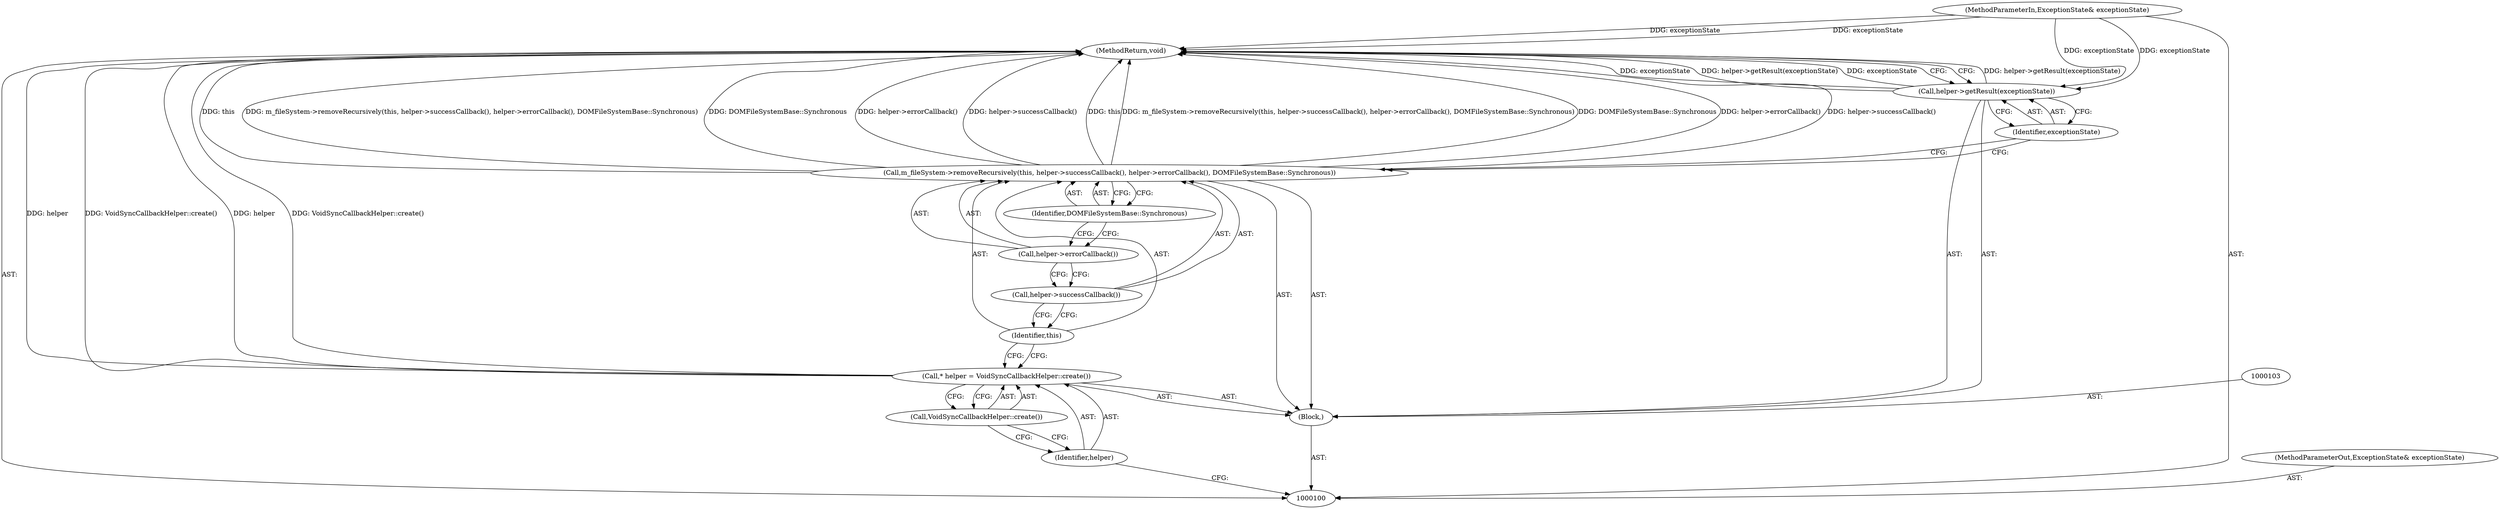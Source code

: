 digraph "0_Chrome_02c8303512ebed345011f7b545e2f418799be2f0_6" {
"1000114" [label="(MethodReturn,void)"];
"1000101" [label="(MethodParameterIn,ExceptionState& exceptionState)"];
"1000145" [label="(MethodParameterOut,ExceptionState& exceptionState)"];
"1000102" [label="(Block,)"];
"1000104" [label="(Call,* helper = VoidSyncCallbackHelper::create())"];
"1000105" [label="(Identifier,helper)"];
"1000106" [label="(Call,VoidSyncCallbackHelper::create())"];
"1000108" [label="(Identifier,this)"];
"1000109" [label="(Call,helper->successCallback())"];
"1000107" [label="(Call,m_fileSystem->removeRecursively(this, helper->successCallback(), helper->errorCallback(), DOMFileSystemBase::Synchronous))"];
"1000110" [label="(Call,helper->errorCallback())"];
"1000111" [label="(Identifier,DOMFileSystemBase::Synchronous)"];
"1000113" [label="(Identifier,exceptionState)"];
"1000112" [label="(Call,helper->getResult(exceptionState))"];
"1000114" -> "1000100"  [label="AST: "];
"1000114" -> "1000112"  [label="CFG: "];
"1000107" -> "1000114"  [label="DDG: this"];
"1000107" -> "1000114"  [label="DDG: m_fileSystem->removeRecursively(this, helper->successCallback(), helper->errorCallback(), DOMFileSystemBase::Synchronous)"];
"1000107" -> "1000114"  [label="DDG: DOMFileSystemBase::Synchronous"];
"1000107" -> "1000114"  [label="DDG: helper->errorCallback()"];
"1000107" -> "1000114"  [label="DDG: helper->successCallback()"];
"1000104" -> "1000114"  [label="DDG: helper"];
"1000104" -> "1000114"  [label="DDG: VoidSyncCallbackHelper::create()"];
"1000112" -> "1000114"  [label="DDG: helper->getResult(exceptionState)"];
"1000112" -> "1000114"  [label="DDG: exceptionState"];
"1000101" -> "1000114"  [label="DDG: exceptionState"];
"1000101" -> "1000100"  [label="AST: "];
"1000101" -> "1000114"  [label="DDG: exceptionState"];
"1000101" -> "1000112"  [label="DDG: exceptionState"];
"1000145" -> "1000100"  [label="AST: "];
"1000102" -> "1000100"  [label="AST: "];
"1000103" -> "1000102"  [label="AST: "];
"1000104" -> "1000102"  [label="AST: "];
"1000107" -> "1000102"  [label="AST: "];
"1000112" -> "1000102"  [label="AST: "];
"1000104" -> "1000102"  [label="AST: "];
"1000104" -> "1000106"  [label="CFG: "];
"1000105" -> "1000104"  [label="AST: "];
"1000106" -> "1000104"  [label="AST: "];
"1000108" -> "1000104"  [label="CFG: "];
"1000104" -> "1000114"  [label="DDG: helper"];
"1000104" -> "1000114"  [label="DDG: VoidSyncCallbackHelper::create()"];
"1000105" -> "1000104"  [label="AST: "];
"1000105" -> "1000100"  [label="CFG: "];
"1000106" -> "1000105"  [label="CFG: "];
"1000106" -> "1000104"  [label="AST: "];
"1000106" -> "1000105"  [label="CFG: "];
"1000104" -> "1000106"  [label="CFG: "];
"1000108" -> "1000107"  [label="AST: "];
"1000108" -> "1000104"  [label="CFG: "];
"1000109" -> "1000108"  [label="CFG: "];
"1000109" -> "1000107"  [label="AST: "];
"1000109" -> "1000108"  [label="CFG: "];
"1000110" -> "1000109"  [label="CFG: "];
"1000107" -> "1000102"  [label="AST: "];
"1000107" -> "1000111"  [label="CFG: "];
"1000108" -> "1000107"  [label="AST: "];
"1000109" -> "1000107"  [label="AST: "];
"1000110" -> "1000107"  [label="AST: "];
"1000111" -> "1000107"  [label="AST: "];
"1000113" -> "1000107"  [label="CFG: "];
"1000107" -> "1000114"  [label="DDG: this"];
"1000107" -> "1000114"  [label="DDG: m_fileSystem->removeRecursively(this, helper->successCallback(), helper->errorCallback(), DOMFileSystemBase::Synchronous)"];
"1000107" -> "1000114"  [label="DDG: DOMFileSystemBase::Synchronous"];
"1000107" -> "1000114"  [label="DDG: helper->errorCallback()"];
"1000107" -> "1000114"  [label="DDG: helper->successCallback()"];
"1000110" -> "1000107"  [label="AST: "];
"1000110" -> "1000109"  [label="CFG: "];
"1000111" -> "1000110"  [label="CFG: "];
"1000111" -> "1000107"  [label="AST: "];
"1000111" -> "1000110"  [label="CFG: "];
"1000107" -> "1000111"  [label="CFG: "];
"1000113" -> "1000112"  [label="AST: "];
"1000113" -> "1000107"  [label="CFG: "];
"1000112" -> "1000113"  [label="CFG: "];
"1000112" -> "1000102"  [label="AST: "];
"1000112" -> "1000113"  [label="CFG: "];
"1000113" -> "1000112"  [label="AST: "];
"1000114" -> "1000112"  [label="CFG: "];
"1000112" -> "1000114"  [label="DDG: helper->getResult(exceptionState)"];
"1000112" -> "1000114"  [label="DDG: exceptionState"];
"1000101" -> "1000112"  [label="DDG: exceptionState"];
}
